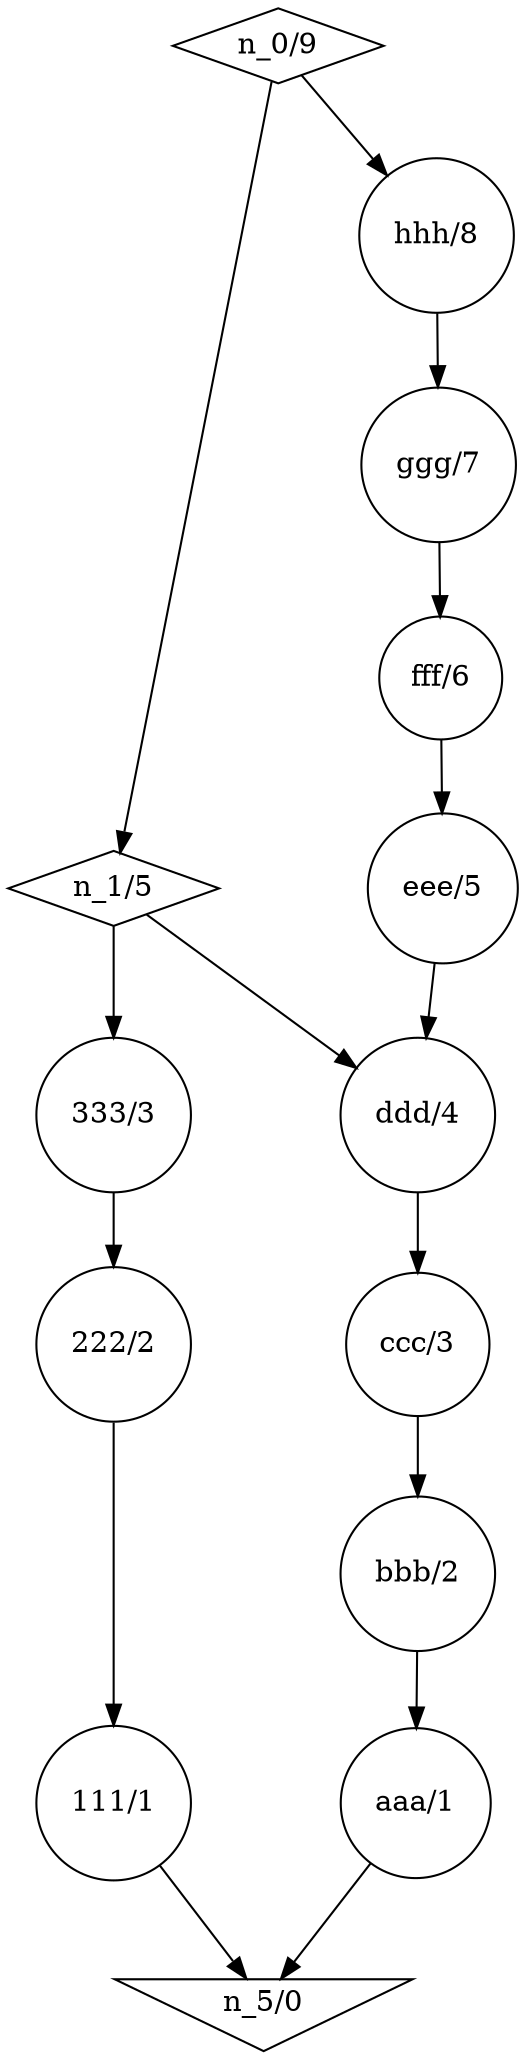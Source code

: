     digraph graphname {
        //rankdir=LR;  // Rank Direction Left to Right

        nodesep=1.0 // increases the separation between nodes
        edge [];
        //splines = true;

        n_5[label="n_5/0", shape=invtriangle];
n_4[label="111/1", shape=circle];
n_3[label="222/2", shape=circle];
n_2[label="333/3", shape=circle];
n_9[label="aaa/1", shape=circle];
n_8[label="bbb/2", shape=circle];
n_7[label="ccc/3", shape=circle];
n_6[label="ddd/4", shape=circle];
n_1[label="n_1/5", shape=diamond];
n_13[label="eee/5", shape=circle];
n_12[label="fff/6", shape=circle];
n_11[label="ggg/7", shape=circle];
n_10[label="hhh/8", shape=circle];
n_0[label="n_0/9", shape=diamond];
        n_4 -> n_5
n_3 -> n_4
n_2 -> n_3
n_1 -> n_2
n_9 -> n_5
n_8 -> n_9
n_7 -> n_8
n_6 -> n_7
n_1 -> n_6
n_0 -> n_1
n_13 -> n_6
n_12 -> n_13
n_11 -> n_12
n_10 -> n_11
n_0 -> n_10
    }
    